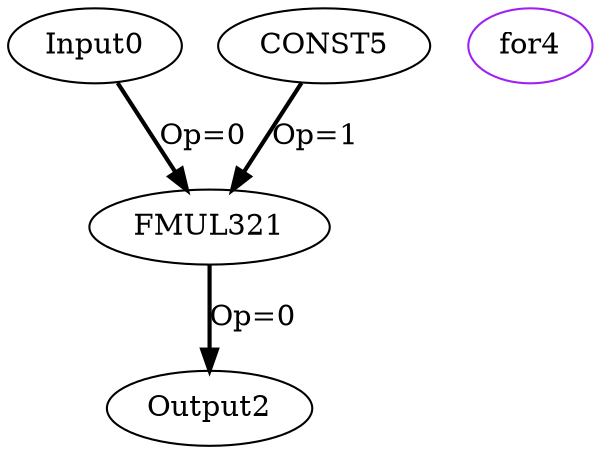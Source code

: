Digraph G {
Input0[opcode = "Input", ref_name="kernel_gemm_0_0", size="100", offset="0,0", pattern="4,25", color = black];
FMUL321[opcode = "FMUL32", color = black];
Output2[opcode = "Output", ref_name="kernel_gemm_0_1", size="100", offset="0,0", pattern="4,25", color = black];
for4[opcode = "for", color = purple];
CONST5[opcode = "CONST", value="0x3F99999A", color = black];
Input0 -> FMUL321[color = black, style = bold, operand = 0, label = "Op=0"];
CONST5 -> FMUL321[color = black, style = bold, operand = 1, label = "Op=1"];
FMUL321 -> Output2[color = black, style = bold, operand = 0, label = "Op=0"];
}
